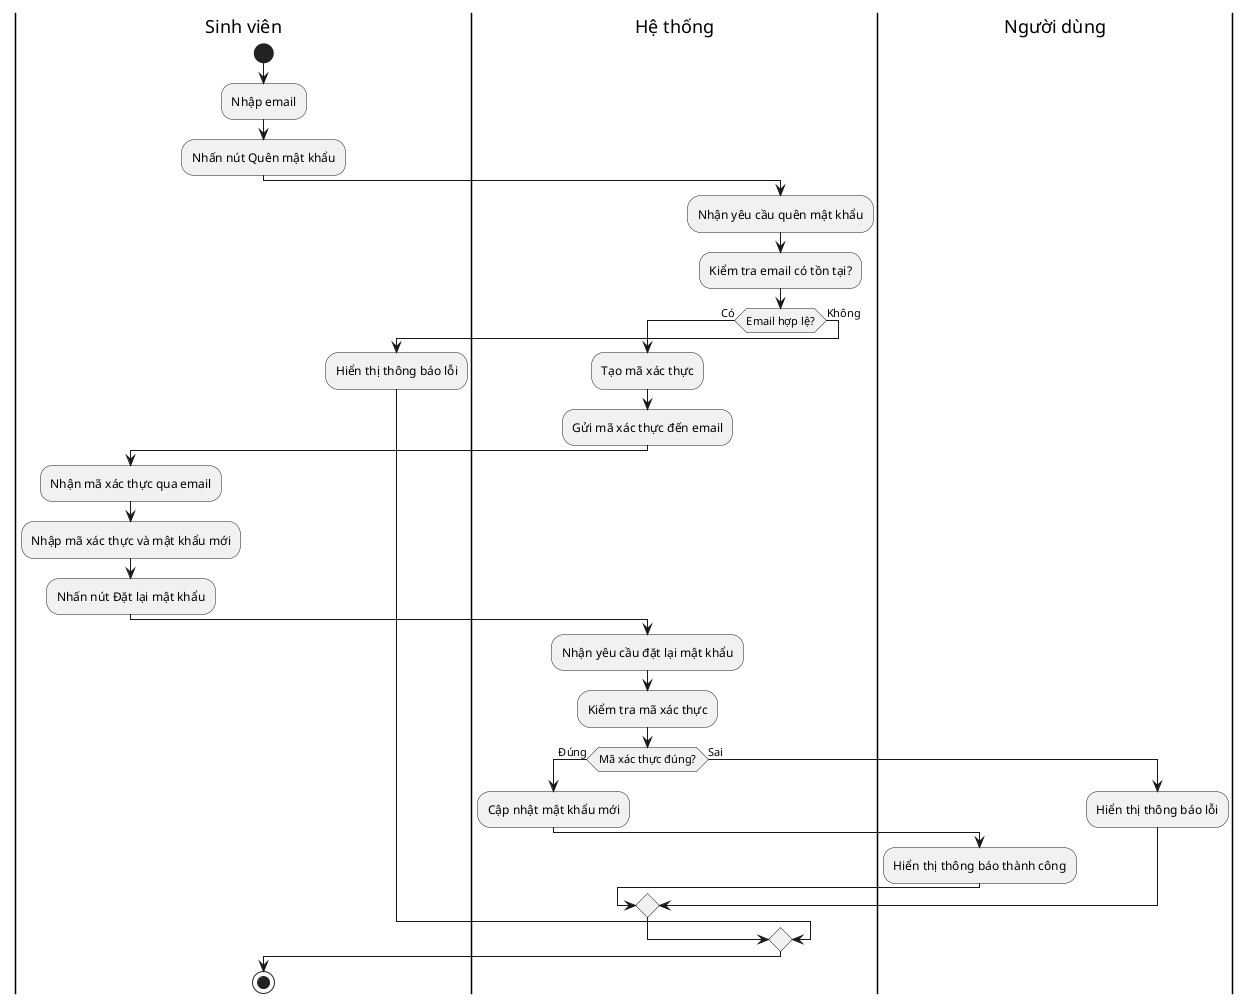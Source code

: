 @startuml
' Activity Diagram: Quên mật khẩu
|Sinh viên|
start
:Nhập email;
:Nhấn nút Quên mật khẩu;
|Hệ thống|
:Nhận yêu cầu quên mật khẩu;
:Kiểm tra email có tồn tại?;
if (Email hợp lệ?) then (Có)
  :Tạo mã xác thực;
  :Gửi mã xác thực đến email;
  |Sinh viên|
  :Nhận mã xác thực qua email;
  :Nhập mã xác thực và mật khẩu mới;
  :Nhấn nút Đặt lại mật khẩu;
  |Hệ thống|
  :Nhận yêu cầu đặt lại mật khẩu;
  :Kiểm tra mã xác thực;
  if (Mã xác thực đúng?) then (Đúng)
    :Cập nhật mật khẩu mới;
    |Người dùng|
    :Hiển thị thông báo thành công;
  else (Sai)
    :Hiển thị thông báo lỗi;
  endif
else (Không)
  |Sinh viên|
  :Hiển thị thông báo lỗi;
endif
stop
@enduml
